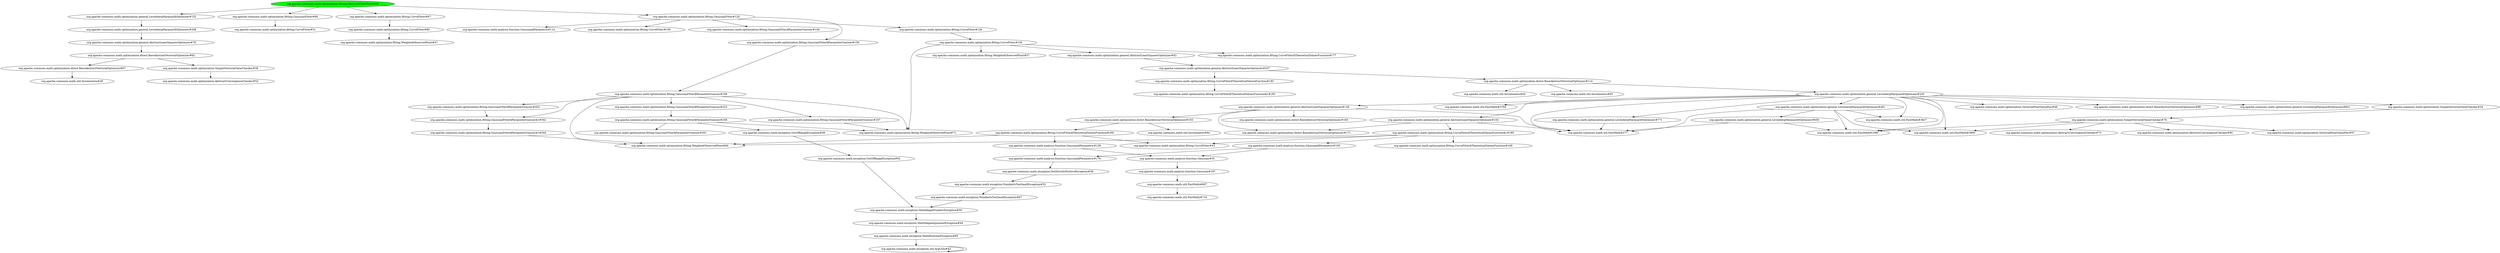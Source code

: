 digraph "cg/org.apache.commons.math.optimization.fitting.GaussianFitterTest#302"
{
	"org.apache.commons.math.optimization.fitting.GaussianFitterTest#302" [style=filled,fillcolor=green];
	"org.apache.commons.math.optimization.fitting.GaussianFitterTest#302" -> "org.apache.commons.math.optimization.general.LevenbergMarquardtOptimizer#152";
	"org.apache.commons.math.optimization.general.LevenbergMarquardtOptimizer#152" -> "org.apache.commons.math.optimization.general.LevenbergMarquardtOptimizer#208";
	"org.apache.commons.math.optimization.general.LevenbergMarquardtOptimizer#208" -> "org.apache.commons.math.optimization.general.AbstractLeastSquaresOptimizer#78";
	"org.apache.commons.math.optimization.general.AbstractLeastSquaresOptimizer#78" -> "org.apache.commons.math.optimization.direct.BaseAbstractVectorialOptimizer#62";
	"org.apache.commons.math.optimization.direct.BaseAbstractVectorialOptimizer#62" -> "org.apache.commons.math.optimization.SimpleVectorialValueChecker#39";
	"org.apache.commons.math.optimization.SimpleVectorialValueChecker#39" -> "org.apache.commons.math.optimization.AbstractConvergenceChecker#52";
	"org.apache.commons.math.optimization.direct.BaseAbstractVectorialOptimizer#62" -> "org.apache.commons.math.optimization.direct.BaseAbstractVectorialOptimizer#67";
	"org.apache.commons.math.optimization.direct.BaseAbstractVectorialOptimizer#67" -> "org.apache.commons.math.util.Incrementor#28";
	"org.apache.commons.math.optimization.fitting.GaussianFitterTest#302" -> "org.apache.commons.math.optimization.fitting.GaussianFitter#68";
	"org.apache.commons.math.optimization.fitting.GaussianFitter#68" -> "org.apache.commons.math.optimization.fitting.CurveFitter#51";
	"org.apache.commons.math.optimization.fitting.GaussianFitterTest#302" -> "org.apache.commons.math.optimization.fitting.CurveFitter#67";
	"org.apache.commons.math.optimization.fitting.CurveFitter#67" -> "org.apache.commons.math.optimization.fitting.CurveFitter#80";
	"org.apache.commons.math.optimization.fitting.CurveFitter#80" -> "org.apache.commons.math.optimization.fitting.WeightedObservedPoint#47";
	"org.apache.commons.math.optimization.fitting.GaussianFitterTest#302" -> "org.apache.commons.math.optimization.fitting.GaussianFitter#120";
	"org.apache.commons.math.optimization.fitting.GaussianFitter#120" -> "org.apache.commons.math.optimization.fitting.CurveFitter#100";
	"org.apache.commons.math.optimization.fitting.GaussianFitter#120" -> "org.apache.commons.math.optimization.fitting.GaussianFitter$ParameterGuesser#140";
	"org.apache.commons.math.optimization.fitting.GaussianFitter#120" -> "org.apache.commons.math.optimization.fitting.GaussianFitter$ParameterGuesser#156";
	"org.apache.commons.math.optimization.fitting.GaussianFitter$ParameterGuesser#156" -> "org.apache.commons.math.optimization.fitting.GaussianFitter$ParameterGuesser#169";
	"org.apache.commons.math.optimization.fitting.GaussianFitter$ParameterGuesser#169" -> "org.apache.commons.math.optimization.fitting.GaussianFitter$ParameterGuesser#302";
	"org.apache.commons.math.optimization.fitting.GaussianFitter$ParameterGuesser#302" -> "org.apache.commons.math.optimization.fitting.GaussianFitter$ParameterGuesser$1#302";
	"org.apache.commons.math.optimization.fitting.GaussianFitter$ParameterGuesser#169" -> "org.apache.commons.math.optimization.fitting.GaussianFitter$ParameterGuesser$1#302";
	"org.apache.commons.math.optimization.fitting.GaussianFitter$ParameterGuesser$1#302" -> "org.apache.commons.math.optimization.fitting.GaussianFitter$ParameterGuesser$1#304";
	"org.apache.commons.math.optimization.fitting.GaussianFitter$ParameterGuesser$1#304" -> "org.apache.commons.math.optimization.fitting.WeightedObservedPoint#64";
	"org.apache.commons.math.optimization.fitting.GaussianFitter$ParameterGuesser#169" -> "org.apache.commons.math.optimization.fitting.GaussianFitter$ParameterGuesser#197";
	"org.apache.commons.math.optimization.fitting.GaussianFitter$ParameterGuesser#197" -> "org.apache.commons.math.optimization.fitting.WeightedObservedPoint#71";
	"org.apache.commons.math.optimization.fitting.GaussianFitter$ParameterGuesser#169" -> "org.apache.commons.math.optimization.fitting.WeightedObservedPoint#71";
	"org.apache.commons.math.optimization.fitting.GaussianFitter$ParameterGuesser#169" -> "org.apache.commons.math.optimization.fitting.WeightedObservedPoint#64";
	"org.apache.commons.math.optimization.fitting.GaussianFitter$ParameterGuesser#169" -> "org.apache.commons.math.optimization.fitting.GaussianFitter$ParameterGuesser#223";
	"org.apache.commons.math.optimization.fitting.GaussianFitter$ParameterGuesser#223" -> "org.apache.commons.math.optimization.fitting.GaussianFitter$ParameterGuesser#258";
	"org.apache.commons.math.optimization.fitting.GaussianFitter$ParameterGuesser#258" -> "org.apache.commons.math.optimization.fitting.WeightedObservedPoint#71";
	"org.apache.commons.math.optimization.fitting.GaussianFitter$ParameterGuesser#258" -> "org.apache.commons.math.optimization.fitting.GaussianFitter$ParameterGuesser#291";
	"org.apache.commons.math.optimization.fitting.GaussianFitter$ParameterGuesser#258" -> "org.apache.commons.math.exception.OutOfRangeException#46";
	"org.apache.commons.math.exception.OutOfRangeException#46" -> "org.apache.commons.math.exception.OutOfRangeException#62";
	"org.apache.commons.math.exception.OutOfRangeException#62" -> "org.apache.commons.math.exception.MathIllegalNumberException#50";
	"org.apache.commons.math.exception.MathIllegalNumberException#50" -> "org.apache.commons.math.exception.MathIllegalArgumentException#44";
	"org.apache.commons.math.exception.MathIllegalArgumentException#44" -> "org.apache.commons.math.exception.MathRuntimeException#65";
	"org.apache.commons.math.exception.MathRuntimeException#65" -> "org.apache.commons.math.exception.util.ArgUtils#42";
	"org.apache.commons.math.exception.util.ArgUtils#42" -> "org.apache.commons.math.exception.util.ArgUtils#42";
	"org.apache.commons.math.optimization.fitting.GaussianFitter#120" -> "org.apache.commons.math.analysis.function.Gaussian$Parametric#114";
	"org.apache.commons.math.optimization.fitting.GaussianFitter#120" -> "org.apache.commons.math.optimization.fitting.CurveFitter#126";
	"org.apache.commons.math.optimization.fitting.CurveFitter#126" -> "org.apache.commons.math.optimization.fitting.CurveFitter#150";
	"org.apache.commons.math.optimization.fitting.CurveFitter#150" -> "org.apache.commons.math.optimization.fitting.WeightedObservedPoint#71";
	"org.apache.commons.math.optimization.fitting.CurveFitter#150" -> "org.apache.commons.math.optimization.fitting.WeightedObservedPoint#57";
	"org.apache.commons.math.optimization.fitting.CurveFitter#150" -> "org.apache.commons.math.optimization.fitting.CurveFitter$TheoreticalValuesFunction#177";
	"org.apache.commons.math.optimization.fitting.CurveFitter#150" -> "org.apache.commons.math.optimization.general.AbstractLeastSquaresOptimizer#43";
	"org.apache.commons.math.optimization.general.AbstractLeastSquaresOptimizer#43" -> "org.apache.commons.math.optimization.general.AbstractLeastSquaresOptimizer#237";
	"org.apache.commons.math.optimization.general.AbstractLeastSquaresOptimizer#237" -> "org.apache.commons.math.optimization.fitting.CurveFitter$TheoreticalValuesFunction#183";
	"org.apache.commons.math.optimization.fitting.CurveFitter$TheoreticalValuesFunction#183" -> "org.apache.commons.math.optimization.fitting.CurveFitter$TheoreticalValuesFunction$1#183";
	"org.apache.commons.math.optimization.general.AbstractLeastSquaresOptimizer#237" -> "org.apache.commons.math.optimization.direct.BaseAbstractVectorialOptimizer#114";
	"org.apache.commons.math.optimization.direct.BaseAbstractVectorialOptimizer#114" -> "org.apache.commons.math.util.Incrementor#44";
	"org.apache.commons.math.optimization.direct.BaseAbstractVectorialOptimizer#114" -> "org.apache.commons.math.util.Incrementor#93";
	"org.apache.commons.math.optimization.direct.BaseAbstractVectorialOptimizer#114" -> "org.apache.commons.math.optimization.general.LevenbergMarquardtOptimizer#220";
	"org.apache.commons.math.optimization.general.LevenbergMarquardtOptimizer#220" -> "org.apache.commons.math.util.FastMath#3784";
	"org.apache.commons.math.optimization.general.LevenbergMarquardtOptimizer#220" -> "org.apache.commons.math.optimization.general.AbstractLeastSquaresOptimizer#128";
	"org.apache.commons.math.optimization.general.AbstractLeastSquaresOptimizer#128" -> "org.apache.commons.math.optimization.direct.BaseAbstractVectorialOptimizer#103";
	"org.apache.commons.math.optimization.direct.BaseAbstractVectorialOptimizer#103" -> "org.apache.commons.math.util.Incrementor#84";
	"org.apache.commons.math.optimization.direct.BaseAbstractVectorialOptimizer#103" -> "org.apache.commons.math.optimization.fitting.CurveFitter$TheoreticalValuesFunction#200";
	"org.apache.commons.math.optimization.fitting.CurveFitter$TheoreticalValuesFunction#200" -> "org.apache.commons.math.optimization.fitting.CurveFitter#42";
	"org.apache.commons.math.optimization.fitting.CurveFitter$TheoreticalValuesFunction#200" -> "org.apache.commons.math.optimization.fitting.WeightedObservedPoint#64";
	"org.apache.commons.math.optimization.fitting.CurveFitter$TheoreticalValuesFunction#200" -> "org.apache.commons.math.analysis.function.Gaussian$Parametric#128";
	"org.apache.commons.math.analysis.function.Gaussian$Parametric#128" -> "org.apache.commons.math.analysis.function.Gaussian$Parametric#176";
	"org.apache.commons.math.analysis.function.Gaussian$Parametric#128" -> "org.apache.commons.math.analysis.function.Gaussian#35";
	"org.apache.commons.math.analysis.function.Gaussian#35" -> "org.apache.commons.math.analysis.function.Gaussian#197";
	"org.apache.commons.math.analysis.function.Gaussian#197" -> "org.apache.commons.math.util.FastMath#697";
	"org.apache.commons.math.util.FastMath#697" -> "org.apache.commons.math.util.FastMath#716";
	"org.apache.commons.math.optimization.general.AbstractLeastSquaresOptimizer#128" -> "org.apache.commons.math.optimization.direct.BaseAbstractVectorialOptimizer#165";
	"org.apache.commons.math.optimization.general.AbstractLeastSquaresOptimizer#128" -> "org.apache.commons.math.optimization.direct.BaseAbstractVectorialOptimizer#171";
	"org.apache.commons.math.optimization.general.AbstractLeastSquaresOptimizer#128" -> "org.apache.commons.math.util.FastMath#277";
	"org.apache.commons.math.optimization.general.LevenbergMarquardtOptimizer#220" -> "org.apache.commons.math.optimization.VectorialPointValuePair#46";
	"org.apache.commons.math.optimization.general.LevenbergMarquardtOptimizer#220" -> "org.apache.commons.math.optimization.direct.BaseAbstractVectorialOptimizer#88";
	"org.apache.commons.math.optimization.general.LevenbergMarquardtOptimizer#220" -> "org.apache.commons.math.optimization.general.AbstractLeastSquaresOptimizer#102";
	"org.apache.commons.math.optimization.general.AbstractLeastSquaresOptimizer#102" -> "org.apache.commons.math.optimization.fitting.CurveFitter$TheoreticalValuesFunction$1#185";
	"org.apache.commons.math.optimization.fitting.CurveFitter$TheoreticalValuesFunction$1#185" -> "org.apache.commons.math.optimization.fitting.CurveFitter#42";
	"org.apache.commons.math.optimization.fitting.CurveFitter$TheoreticalValuesFunction$1#185" -> "org.apache.commons.math.optimization.fitting.CurveFitter$TheoreticalValuesFunction#169";
	"org.apache.commons.math.optimization.fitting.CurveFitter$TheoreticalValuesFunction$1#185" -> "org.apache.commons.math.optimization.fitting.WeightedObservedPoint#64";
	"org.apache.commons.math.optimization.fitting.CurveFitter$TheoreticalValuesFunction$1#185" -> "org.apache.commons.math.analysis.function.Gaussian$Parametric#150";
	"org.apache.commons.math.analysis.function.Gaussian$Parametric#150" -> "org.apache.commons.math.analysis.function.Gaussian$Parametric#176";
	"org.apache.commons.math.analysis.function.Gaussian$Parametric#150" -> "org.apache.commons.math.analysis.function.Gaussian#35";
	"org.apache.commons.math.optimization.general.AbstractLeastSquaresOptimizer#102" -> "org.apache.commons.math.optimization.direct.BaseAbstractVectorialOptimizer#171";
	"org.apache.commons.math.optimization.general.AbstractLeastSquaresOptimizer#102" -> "org.apache.commons.math.util.FastMath#277";
	"org.apache.commons.math.optimization.general.LevenbergMarquardtOptimizer#220" -> "org.apache.commons.math.optimization.general.LevenbergMarquardtOptimizer#771";
	"org.apache.commons.math.optimization.general.LevenbergMarquardtOptimizer#771" -> "org.apache.commons.math.util.FastMath#277";
	"org.apache.commons.math.optimization.general.LevenbergMarquardtOptimizer#220" -> "org.apache.commons.math.optimization.general.LevenbergMarquardtOptimizer#841";
	"org.apache.commons.math.optimization.general.LevenbergMarquardtOptimizer#220" -> "org.apache.commons.math.util.FastMath#277";
	"org.apache.commons.math.optimization.general.LevenbergMarquardtOptimizer#220" -> "org.apache.commons.math.util.FastMath#3380";
	"org.apache.commons.math.optimization.general.LevenbergMarquardtOptimizer#220" -> "org.apache.commons.math.util.FastMath#3895";
	"org.apache.commons.math.optimization.general.LevenbergMarquardtOptimizer#220" -> "org.apache.commons.math.optimization.general.LevenbergMarquardtOptimizer#481";
	"org.apache.commons.math.optimization.general.LevenbergMarquardtOptimizer#481" -> "org.apache.commons.math.util.FastMath#277";
	"org.apache.commons.math.optimization.general.LevenbergMarquardtOptimizer#220" -> "org.apache.commons.math.util.FastMath#3827";
	"org.apache.commons.math.optimization.general.LevenbergMarquardtOptimizer#220" -> "org.apache.commons.math.optimization.SimpleVectorialValueChecker#34";
	"org.apache.commons.math.optimization.SimpleVectorialValueChecker#34" -> "org.apache.commons.math.optimization.SimpleVectorialValueChecker#76";
	"org.apache.commons.math.optimization.SimpleVectorialValueChecker#76" -> "org.apache.commons.math.optimization.VectorialPointValuePair#97";
	"org.apache.commons.math.optimization.SimpleVectorialValueChecker#76" -> "org.apache.commons.math.util.FastMath#3380";
	"org.apache.commons.math.optimization.SimpleVectorialValueChecker#76" -> "org.apache.commons.math.util.FastMath#3895";
	"org.apache.commons.math.optimization.SimpleVectorialValueChecker#76" -> "org.apache.commons.math.optimization.AbstractConvergenceChecker#73";
	"org.apache.commons.math.optimization.SimpleVectorialValueChecker#76" -> "org.apache.commons.math.optimization.AbstractConvergenceChecker#80";
	"org.apache.commons.math.optimization.general.LevenbergMarquardtOptimizer#481" -> "org.apache.commons.math.util.FastMath#3895";
	"org.apache.commons.math.optimization.general.LevenbergMarquardtOptimizer#481" -> "org.apache.commons.math.util.FastMath#3827";
	"org.apache.commons.math.optimization.general.LevenbergMarquardtOptimizer#481" -> "org.apache.commons.math.optimization.general.LevenbergMarquardtOptimizer#650";
	"org.apache.commons.math.optimization.general.LevenbergMarquardtOptimizer#650" -> "org.apache.commons.math.util.FastMath#3380";
	"org.apache.commons.math.optimization.general.LevenbergMarquardtOptimizer#650" -> "org.apache.commons.math.util.FastMath#277";
	"org.apache.commons.math.optimization.general.LevenbergMarquardtOptimizer#481" -> "org.apache.commons.math.util.FastMath#3380";
	"org.apache.commons.math.analysis.function.Gaussian$Parametric#176" -> "org.apache.commons.math.exception.NotStrictlyPositiveException#38";
	"org.apache.commons.math.exception.NotStrictlyPositiveException#38" -> "org.apache.commons.math.exception.NumberIsTooSmallException#52";
	"org.apache.commons.math.exception.NumberIsTooSmallException#52" -> "org.apache.commons.math.exception.NumberIsTooSmallException#67";
	"org.apache.commons.math.exception.NumberIsTooSmallException#67" -> "org.apache.commons.math.exception.MathIllegalNumberException#50";
}
